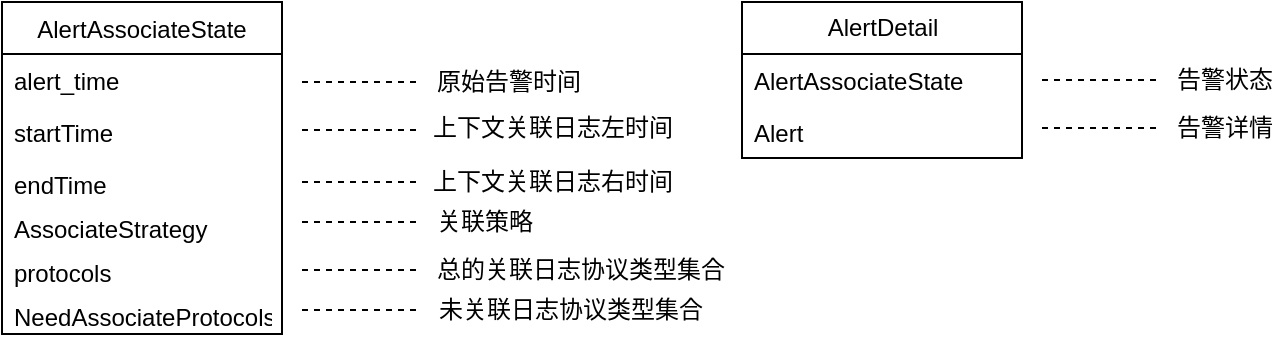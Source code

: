<mxfile version="15.9.6" type="github">
  <diagram id="JN2_pItNV24SpoNBIPrJ" name="Page-1">
    <mxGraphModel dx="1422" dy="738" grid="1" gridSize="10" guides="1" tooltips="1" connect="1" arrows="1" fold="1" page="1" pageScale="1" pageWidth="827" pageHeight="1169" math="0" shadow="0">
      <root>
        <mxCell id="0" />
        <mxCell id="1" parent="0" />
        <mxCell id="aMujuEgv8EanMiD9TAE2-5" value="AlertAssociateState" style="swimlane;fontStyle=0;childLayout=stackLayout;horizontal=1;startSize=26;fillColor=none;horizontalStack=0;resizeParent=1;resizeParentMax=0;resizeLast=0;collapsible=1;marginBottom=0;" vertex="1" parent="1">
          <mxGeometry x="110" y="200" width="140" height="166" as="geometry" />
        </mxCell>
        <mxCell id="aMujuEgv8EanMiD9TAE2-6" value="alert_time" style="text;strokeColor=none;fillColor=none;align=left;verticalAlign=top;spacingLeft=4;spacingRight=4;overflow=hidden;rotatable=0;points=[[0,0.5],[1,0.5]];portConstraint=eastwest;" vertex="1" parent="aMujuEgv8EanMiD9TAE2-5">
          <mxGeometry y="26" width="140" height="26" as="geometry" />
        </mxCell>
        <mxCell id="aMujuEgv8EanMiD9TAE2-7" value="startTime" style="text;strokeColor=none;fillColor=none;align=left;verticalAlign=top;spacingLeft=4;spacingRight=4;overflow=hidden;rotatable=0;points=[[0,0.5],[1,0.5]];portConstraint=eastwest;" vertex="1" parent="aMujuEgv8EanMiD9TAE2-5">
          <mxGeometry y="52" width="140" height="26" as="geometry" />
        </mxCell>
        <mxCell id="aMujuEgv8EanMiD9TAE2-9" value="endTime" style="text;strokeColor=none;fillColor=none;align=left;verticalAlign=top;spacingLeft=4;spacingRight=4;overflow=hidden;rotatable=0;points=[[0,0.5],[1,0.5]];portConstraint=eastwest;" vertex="1" parent="aMujuEgv8EanMiD9TAE2-5">
          <mxGeometry y="78" width="140" height="22" as="geometry" />
        </mxCell>
        <mxCell id="aMujuEgv8EanMiD9TAE2-15" value="AssociateStrategy" style="text;strokeColor=none;fillColor=none;align=left;verticalAlign=top;spacingLeft=4;spacingRight=4;overflow=hidden;rotatable=0;points=[[0,0.5],[1,0.5]];portConstraint=eastwest;" vertex="1" parent="aMujuEgv8EanMiD9TAE2-5">
          <mxGeometry y="100" width="140" height="22" as="geometry" />
        </mxCell>
        <mxCell id="aMujuEgv8EanMiD9TAE2-32" value="protocols" style="text;strokeColor=none;fillColor=none;align=left;verticalAlign=top;spacingLeft=4;spacingRight=4;overflow=hidden;rotatable=0;points=[[0,0.5],[1,0.5]];portConstraint=eastwest;" vertex="1" parent="aMujuEgv8EanMiD9TAE2-5">
          <mxGeometry y="122" width="140" height="22" as="geometry" />
        </mxCell>
        <mxCell id="aMujuEgv8EanMiD9TAE2-8" value="NeedAssociateProtocols" style="text;strokeColor=none;fillColor=none;align=left;verticalAlign=top;spacingLeft=4;spacingRight=4;overflow=hidden;rotatable=0;points=[[0,0.5],[1,0.5]];portConstraint=eastwest;" vertex="1" parent="aMujuEgv8EanMiD9TAE2-5">
          <mxGeometry y="144" width="140" height="22" as="geometry" />
        </mxCell>
        <mxCell id="aMujuEgv8EanMiD9TAE2-16" value="" style="endArrow=none;dashed=1;html=1;rounded=0;" edge="1" parent="1">
          <mxGeometry width="50" height="50" relative="1" as="geometry">
            <mxPoint x="260" y="240" as="sourcePoint" />
            <mxPoint x="320" y="240" as="targetPoint" />
          </mxGeometry>
        </mxCell>
        <mxCell id="aMujuEgv8EanMiD9TAE2-17" value="原始告警时间" style="text;html=1;align=center;verticalAlign=middle;resizable=0;points=[];autosize=1;strokeColor=none;fillColor=none;" vertex="1" parent="1">
          <mxGeometry x="318" y="230" width="90" height="20" as="geometry" />
        </mxCell>
        <mxCell id="aMujuEgv8EanMiD9TAE2-19" value="" style="endArrow=none;dashed=1;html=1;rounded=0;" edge="1" parent="1">
          <mxGeometry width="50" height="50" relative="1" as="geometry">
            <mxPoint x="260" y="264" as="sourcePoint" />
            <mxPoint x="320" y="264" as="targetPoint" />
          </mxGeometry>
        </mxCell>
        <mxCell id="aMujuEgv8EanMiD9TAE2-20" value="上下文关联日志左时间" style="text;html=1;align=center;verticalAlign=middle;resizable=0;points=[];autosize=1;strokeColor=none;fillColor=none;" vertex="1" parent="1">
          <mxGeometry x="315" y="253" width="140" height="20" as="geometry" />
        </mxCell>
        <mxCell id="aMujuEgv8EanMiD9TAE2-22" value="" style="endArrow=none;dashed=1;html=1;rounded=0;" edge="1" parent="1">
          <mxGeometry width="50" height="50" relative="1" as="geometry">
            <mxPoint x="260" y="290" as="sourcePoint" />
            <mxPoint x="320" y="290" as="targetPoint" />
          </mxGeometry>
        </mxCell>
        <mxCell id="aMujuEgv8EanMiD9TAE2-23" value="上下文关联日志右时间" style="text;html=1;align=center;verticalAlign=middle;resizable=0;points=[];autosize=1;strokeColor=none;fillColor=none;" vertex="1" parent="1">
          <mxGeometry x="315" y="280" width="140" height="20" as="geometry" />
        </mxCell>
        <mxCell id="aMujuEgv8EanMiD9TAE2-26" value="" style="endArrow=none;dashed=1;html=1;rounded=0;" edge="1" parent="1">
          <mxGeometry width="50" height="50" relative="1" as="geometry">
            <mxPoint x="260" y="310" as="sourcePoint" />
            <mxPoint x="320" y="310" as="targetPoint" />
          </mxGeometry>
        </mxCell>
        <mxCell id="aMujuEgv8EanMiD9TAE2-27" value="关联策略" style="text;html=1;align=center;verticalAlign=middle;resizable=0;points=[];autosize=1;strokeColor=none;fillColor=none;" vertex="1" parent="1">
          <mxGeometry x="321" y="300" width="60" height="20" as="geometry" />
        </mxCell>
        <mxCell id="aMujuEgv8EanMiD9TAE2-30" value="" style="endArrow=none;dashed=1;html=1;rounded=0;" edge="1" parent="1">
          <mxGeometry width="50" height="50" relative="1" as="geometry">
            <mxPoint x="260" y="334" as="sourcePoint" />
            <mxPoint x="320" y="334" as="targetPoint" />
          </mxGeometry>
        </mxCell>
        <mxCell id="aMujuEgv8EanMiD9TAE2-31" value="总的关联日志协议类型集合" style="text;html=1;align=center;verticalAlign=middle;resizable=0;points=[];autosize=1;strokeColor=none;fillColor=none;" vertex="1" parent="1">
          <mxGeometry x="319" y="324" width="160" height="20" as="geometry" />
        </mxCell>
        <mxCell id="aMujuEgv8EanMiD9TAE2-37" value="" style="endArrow=none;dashed=1;html=1;rounded=0;" edge="1" parent="1">
          <mxGeometry width="50" height="50" relative="1" as="geometry">
            <mxPoint x="260" y="354" as="sourcePoint" />
            <mxPoint x="320" y="354" as="targetPoint" />
          </mxGeometry>
        </mxCell>
        <mxCell id="aMujuEgv8EanMiD9TAE2-38" value="未关联日志协议类型集合" style="text;html=1;align=center;verticalAlign=middle;resizable=0;points=[];autosize=1;strokeColor=none;fillColor=none;" vertex="1" parent="1">
          <mxGeometry x="319" y="344" width="150" height="20" as="geometry" />
        </mxCell>
        <mxCell id="aMujuEgv8EanMiD9TAE2-41" value="AlertDetail" style="swimlane;fontStyle=0;childLayout=stackLayout;horizontal=1;startSize=26;fillColor=none;horizontalStack=0;resizeParent=1;resizeParentMax=0;resizeLast=0;collapsible=1;marginBottom=0;fontFamily=Helvetica;fontSize=12;fontColor=default;html=1;" vertex="1" parent="1">
          <mxGeometry x="480" y="200" width="140" height="78" as="geometry" />
        </mxCell>
        <mxCell id="aMujuEgv8EanMiD9TAE2-42" value="AlertAssociateState" style="text;strokeColor=none;fillColor=none;align=left;verticalAlign=top;spacingLeft=4;spacingRight=4;overflow=hidden;rotatable=0;points=[[0,0.5],[1,0.5]];portConstraint=eastwest;fontFamily=Helvetica;fontSize=12;fontColor=default;html=1;" vertex="1" parent="aMujuEgv8EanMiD9TAE2-41">
          <mxGeometry y="26" width="140" height="26" as="geometry" />
        </mxCell>
        <mxCell id="aMujuEgv8EanMiD9TAE2-43" value="Alert" style="text;strokeColor=none;fillColor=none;align=left;verticalAlign=top;spacingLeft=4;spacingRight=4;overflow=hidden;rotatable=0;points=[[0,0.5],[1,0.5]];portConstraint=eastwest;fontFamily=Helvetica;fontSize=12;fontColor=default;html=1;" vertex="1" parent="aMujuEgv8EanMiD9TAE2-41">
          <mxGeometry y="52" width="140" height="26" as="geometry" />
        </mxCell>
        <mxCell id="aMujuEgv8EanMiD9TAE2-46" value="" style="endArrow=none;dashed=1;html=1;rounded=0;" edge="1" parent="1">
          <mxGeometry width="50" height="50" relative="1" as="geometry">
            <mxPoint x="630" y="239" as="sourcePoint" />
            <mxPoint x="690" y="239" as="targetPoint" />
          </mxGeometry>
        </mxCell>
        <mxCell id="aMujuEgv8EanMiD9TAE2-47" value="告警状态" style="text;html=1;align=center;verticalAlign=middle;resizable=0;points=[];autosize=1;strokeColor=none;fillColor=none;" vertex="1" parent="1">
          <mxGeometry x="691" y="229" width="60" height="20" as="geometry" />
        </mxCell>
        <mxCell id="aMujuEgv8EanMiD9TAE2-48" value="" style="endArrow=none;dashed=1;html=1;rounded=0;" edge="1" parent="1">
          <mxGeometry width="50" height="50" relative="1" as="geometry">
            <mxPoint x="630" y="263" as="sourcePoint" />
            <mxPoint x="690" y="263" as="targetPoint" />
          </mxGeometry>
        </mxCell>
        <mxCell id="aMujuEgv8EanMiD9TAE2-49" value="告警详情" style="text;html=1;align=center;verticalAlign=middle;resizable=0;points=[];autosize=1;strokeColor=none;fillColor=none;" vertex="1" parent="1">
          <mxGeometry x="691" y="253" width="60" height="20" as="geometry" />
        </mxCell>
      </root>
    </mxGraphModel>
  </diagram>
</mxfile>

